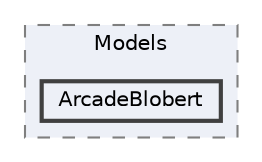 digraph "LogicLayer/Dojo/Models/ArcadeBlobert"
{
 // LATEX_PDF_SIZE
  bgcolor="transparent";
  edge [fontname=Helvetica,fontsize=10,labelfontname=Helvetica,labelfontsize=10];
  node [fontname=Helvetica,fontsize=10,shape=box,height=0.2,width=0.4];
  compound=true
  subgraph clusterdir_e2ae88535ebd72284cf8979c14d55523 {
    graph [ bgcolor="#edf0f7", pencolor="grey50", label="Models", fontname=Helvetica,fontsize=10 style="filled,dashed", URL="dir_e2ae88535ebd72284cf8979c14d55523.html",tooltip=""]
  dir_e3b7561e8bf7a71ed1be6f915741b84e [label="ArcadeBlobert", fillcolor="#edf0f7", color="grey25", style="filled,bold", URL="dir_e3b7561e8bf7a71ed1be6f915741b84e.html",tooltip=""];
  }
}
